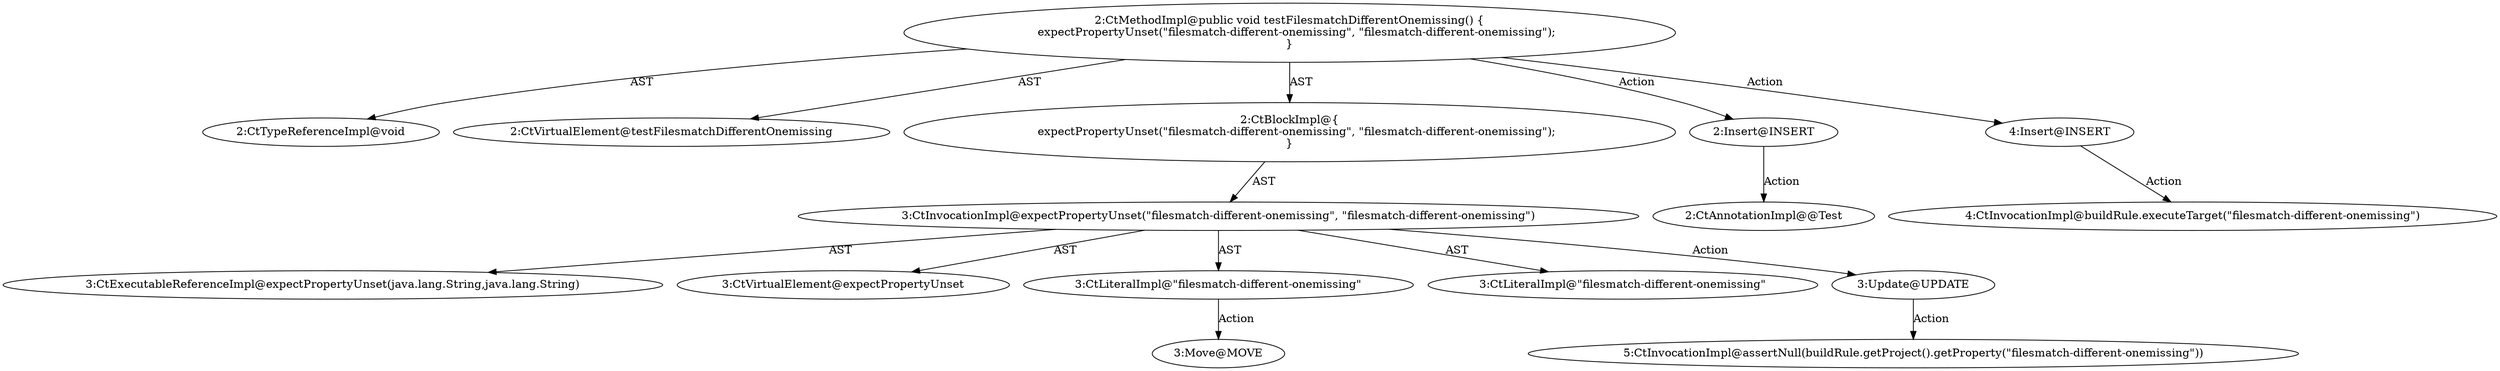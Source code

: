 digraph "testFilesmatchDifferentOnemissing#?" {
0 [label="2:CtTypeReferenceImpl@void" shape=ellipse]
1 [label="2:CtVirtualElement@testFilesmatchDifferentOnemissing" shape=ellipse]
2 [label="3:CtExecutableReferenceImpl@expectPropertyUnset(java.lang.String,java.lang.String)" shape=ellipse]
3 [label="3:CtVirtualElement@expectPropertyUnset" shape=ellipse]
4 [label="3:CtLiteralImpl@\"filesmatch-different-onemissing\"" shape=ellipse]
5 [label="3:CtLiteralImpl@\"filesmatch-different-onemissing\"" shape=ellipse]
6 [label="3:CtInvocationImpl@expectPropertyUnset(\"filesmatch-different-onemissing\", \"filesmatch-different-onemissing\")" shape=ellipse]
7 [label="2:CtBlockImpl@\{
    expectPropertyUnset(\"filesmatch-different-onemissing\", \"filesmatch-different-onemissing\");
\}" shape=ellipse]
8 [label="2:CtMethodImpl@public void testFilesmatchDifferentOnemissing() \{
    expectPropertyUnset(\"filesmatch-different-onemissing\", \"filesmatch-different-onemissing\");
\}" shape=ellipse]
9 [label="3:Update@UPDATE" shape=ellipse]
10 [label="5:CtInvocationImpl@assertNull(buildRule.getProject().getProperty(\"filesmatch-different-onemissing\"))" shape=ellipse]
11 [label="2:Insert@INSERT" shape=ellipse]
12 [label="2:CtAnnotationImpl@@Test" shape=ellipse]
13 [label="4:Insert@INSERT" shape=ellipse]
14 [label="4:CtInvocationImpl@buildRule.executeTarget(\"filesmatch-different-onemissing\")" shape=ellipse]
15 [label="3:Move@MOVE" shape=ellipse]
4 -> 15 [label="Action"];
6 -> 3 [label="AST"];
6 -> 2 [label="AST"];
6 -> 4 [label="AST"];
6 -> 5 [label="AST"];
6 -> 9 [label="Action"];
7 -> 6 [label="AST"];
8 -> 1 [label="AST"];
8 -> 0 [label="AST"];
8 -> 7 [label="AST"];
8 -> 11 [label="Action"];
8 -> 13 [label="Action"];
9 -> 10 [label="Action"];
11 -> 12 [label="Action"];
13 -> 14 [label="Action"];
}